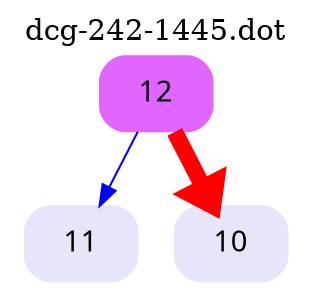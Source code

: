 digraph dcg_242 {
  labelloc="t";
  label="dcg-242-1445.dot";
  node [fontname="sans-serif"];
  node [shape=box style="rounded,filled"];
  n12 [label="12" color=mediumorchid1];
  n12 -> n11 [color=blue penwidth=1];
  n12 -> n10 [color=red penwidth=8];
  n10 [label="10" color=lavender];
  n11 [label="11" color=lavender];
}
